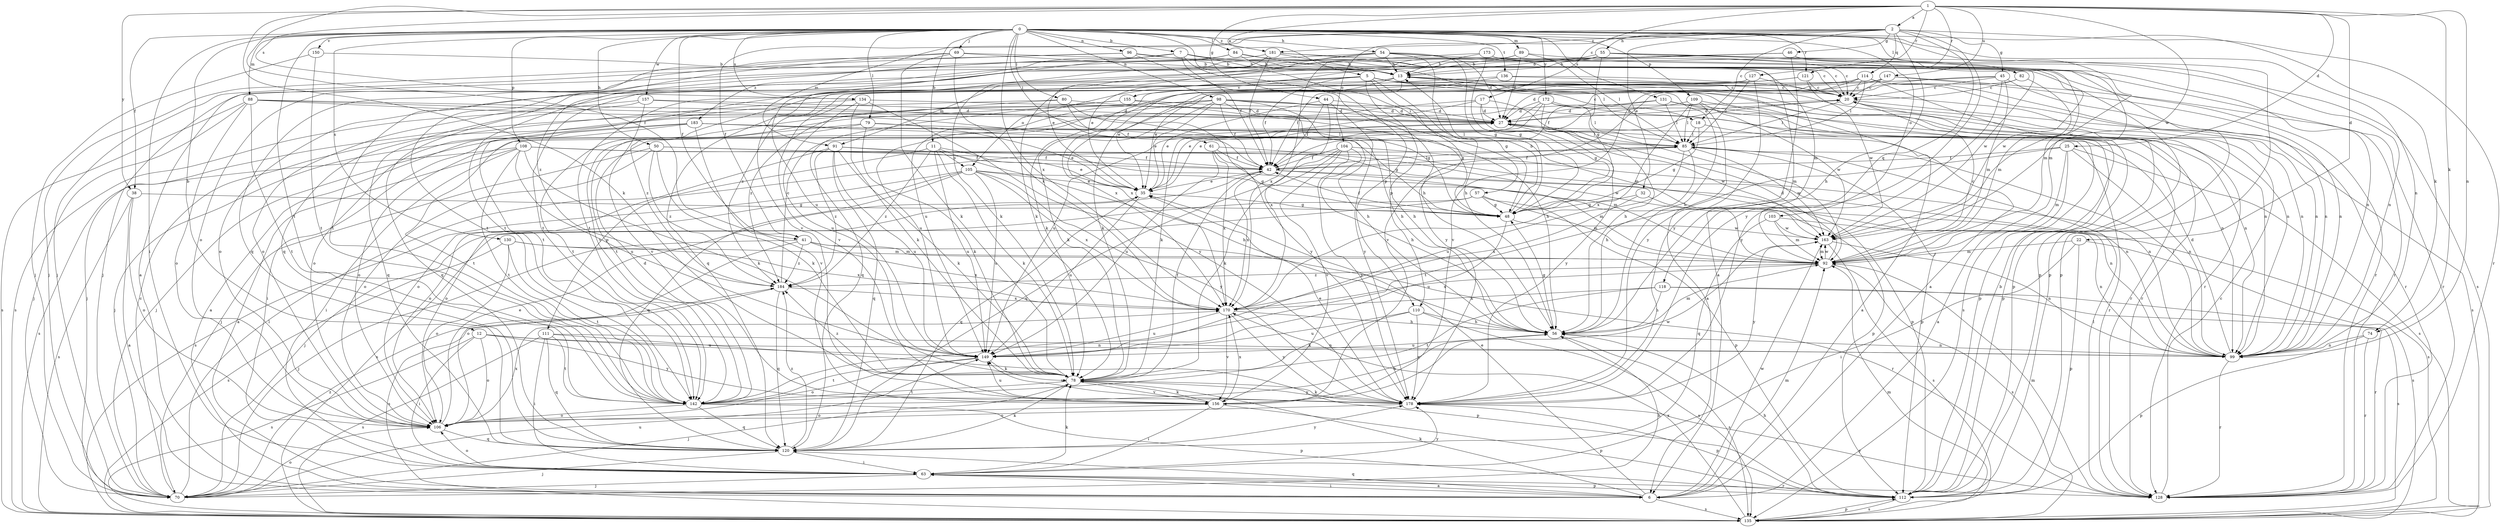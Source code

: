 strict digraph  {
0;
1;
2;
5;
6;
7;
11;
12;
13;
17;
18;
20;
22;
25;
27;
32;
35;
38;
41;
42;
44;
45;
46;
48;
50;
54;
55;
56;
57;
61;
63;
69;
70;
74;
78;
79;
80;
82;
84;
85;
88;
89;
91;
92;
96;
98;
99;
103;
104;
105;
106;
108;
109;
110;
111;
112;
114;
118;
120;
121;
127;
128;
130;
131;
134;
135;
136;
142;
147;
149;
150;
155;
156;
157;
163;
170;
172;
173;
178;
181;
183;
184;
0 -> 7  [label=b];
0 -> 11  [label=b];
0 -> 12  [label=b];
0 -> 38  [label=f];
0 -> 41  [label=f];
0 -> 50  [label=h];
0 -> 54  [label=h];
0 -> 57  [label=i];
0 -> 61  [label=i];
0 -> 63  [label=i];
0 -> 69  [label=j];
0 -> 74  [label=k];
0 -> 79  [label=l];
0 -> 80  [label=l];
0 -> 82  [label=l];
0 -> 84  [label=l];
0 -> 88  [label=m];
0 -> 89  [label=m];
0 -> 96  [label=n];
0 -> 98  [label=n];
0 -> 99  [label=n];
0 -> 103  [label=o];
0 -> 108  [label=p];
0 -> 109  [label=p];
0 -> 121  [label=r];
0 -> 130  [label=s];
0 -> 131  [label=s];
0 -> 134  [label=s];
0 -> 136  [label=t];
0 -> 142  [label=t];
0 -> 150  [label=v];
0 -> 157  [label=w];
0 -> 163  [label=w];
0 -> 170  [label=x];
0 -> 172  [label=y];
0 -> 181  [label=z];
1 -> 2  [label=a];
1 -> 5  [label=a];
1 -> 17  [label=c];
1 -> 22  [label=d];
1 -> 25  [label=d];
1 -> 41  [label=f];
1 -> 44  [label=g];
1 -> 74  [label=k];
1 -> 78  [label=k];
1 -> 99  [label=n];
1 -> 121  [label=r];
1 -> 127  [label=r];
1 -> 134  [label=s];
1 -> 147  [label=u];
1 -> 163  [label=w];
1 -> 38  [label=y];
2 -> 18  [label=c];
2 -> 32  [label=e];
2 -> 41  [label=f];
2 -> 45  [label=g];
2 -> 46  [label=g];
2 -> 55  [label=h];
2 -> 56  [label=h];
2 -> 91  [label=m];
2 -> 104  [label=o];
2 -> 114  [label=q];
2 -> 118  [label=q];
2 -> 128  [label=r];
2 -> 178  [label=y];
2 -> 181  [label=z];
5 -> 6  [label=a];
5 -> 18  [label=c];
5 -> 42  [label=f];
5 -> 48  [label=g];
5 -> 56  [label=h];
5 -> 91  [label=m];
5 -> 99  [label=n];
5 -> 105  [label=o];
5 -> 110  [label=p];
5 -> 155  [label=v];
5 -> 178  [label=y];
6 -> 35  [label=e];
6 -> 63  [label=i];
6 -> 78  [label=k];
6 -> 92  [label=m];
6 -> 120  [label=q];
6 -> 135  [label=s];
6 -> 163  [label=w];
7 -> 13  [label=b];
7 -> 20  [label=c];
7 -> 42  [label=f];
7 -> 110  [label=p];
7 -> 128  [label=r];
7 -> 149  [label=u];
7 -> 183  [label=z];
7 -> 184  [label=z];
11 -> 35  [label=e];
11 -> 56  [label=h];
11 -> 78  [label=k];
11 -> 105  [label=o];
11 -> 111  [label=p];
11 -> 149  [label=u];
11 -> 184  [label=z];
12 -> 63  [label=i];
12 -> 99  [label=n];
12 -> 106  [label=o];
12 -> 135  [label=s];
12 -> 149  [label=u];
12 -> 178  [label=y];
13 -> 20  [label=c];
13 -> 42  [label=f];
13 -> 78  [label=k];
13 -> 99  [label=n];
13 -> 106  [label=o];
13 -> 128  [label=r];
13 -> 142  [label=t];
17 -> 27  [label=d];
17 -> 48  [label=g];
17 -> 78  [label=k];
17 -> 92  [label=m];
17 -> 142  [label=t];
18 -> 6  [label=a];
18 -> 48  [label=g];
18 -> 85  [label=l];
20 -> 27  [label=d];
20 -> 85  [label=l];
20 -> 128  [label=r];
20 -> 135  [label=s];
22 -> 63  [label=i];
22 -> 92  [label=m];
22 -> 112  [label=p];
22 -> 135  [label=s];
25 -> 6  [label=a];
25 -> 42  [label=f];
25 -> 92  [label=m];
25 -> 99  [label=n];
25 -> 135  [label=s];
25 -> 142  [label=t];
27 -> 85  [label=l];
27 -> 106  [label=o];
27 -> 163  [label=w];
27 -> 178  [label=y];
32 -> 48  [label=g];
32 -> 135  [label=s];
32 -> 170  [label=x];
35 -> 48  [label=g];
35 -> 120  [label=q];
35 -> 149  [label=u];
38 -> 6  [label=a];
38 -> 48  [label=g];
38 -> 106  [label=o];
38 -> 135  [label=s];
41 -> 70  [label=j];
41 -> 92  [label=m];
41 -> 106  [label=o];
41 -> 128  [label=r];
41 -> 170  [label=x];
41 -> 184  [label=z];
42 -> 35  [label=e];
42 -> 85  [label=l];
42 -> 92  [label=m];
42 -> 99  [label=n];
42 -> 106  [label=o];
42 -> 170  [label=x];
44 -> 27  [label=d];
44 -> 35  [label=e];
44 -> 42  [label=f];
44 -> 170  [label=x];
44 -> 178  [label=y];
45 -> 20  [label=c];
45 -> 42  [label=f];
45 -> 78  [label=k];
45 -> 92  [label=m];
45 -> 99  [label=n];
45 -> 178  [label=y];
46 -> 13  [label=b];
46 -> 70  [label=j];
46 -> 92  [label=m];
46 -> 112  [label=p];
46 -> 142  [label=t];
46 -> 178  [label=y];
48 -> 13  [label=b];
48 -> 42  [label=f];
48 -> 149  [label=u];
48 -> 163  [label=w];
50 -> 42  [label=f];
50 -> 70  [label=j];
50 -> 78  [label=k];
50 -> 92  [label=m];
50 -> 106  [label=o];
50 -> 184  [label=z];
54 -> 13  [label=b];
54 -> 27  [label=d];
54 -> 35  [label=e];
54 -> 48  [label=g];
54 -> 56  [label=h];
54 -> 120  [label=q];
54 -> 128  [label=r];
54 -> 156  [label=v];
55 -> 13  [label=b];
55 -> 35  [label=e];
55 -> 48  [label=g];
55 -> 78  [label=k];
55 -> 92  [label=m];
55 -> 99  [label=n];
55 -> 135  [label=s];
55 -> 142  [label=t];
55 -> 163  [label=w];
56 -> 48  [label=g];
56 -> 92  [label=m];
56 -> 99  [label=n];
56 -> 135  [label=s];
56 -> 149  [label=u];
57 -> 48  [label=g];
57 -> 70  [label=j];
57 -> 92  [label=m];
57 -> 112  [label=p];
57 -> 135  [label=s];
61 -> 42  [label=f];
61 -> 48  [label=g];
61 -> 149  [label=u];
61 -> 163  [label=w];
61 -> 170  [label=x];
63 -> 6  [label=a];
63 -> 70  [label=j];
63 -> 78  [label=k];
63 -> 106  [label=o];
63 -> 112  [label=p];
63 -> 128  [label=r];
63 -> 178  [label=y];
69 -> 13  [label=b];
69 -> 20  [label=c];
69 -> 78  [label=k];
69 -> 106  [label=o];
69 -> 142  [label=t];
69 -> 170  [label=x];
70 -> 20  [label=c];
70 -> 56  [label=h];
70 -> 85  [label=l];
70 -> 106  [label=o];
70 -> 149  [label=u];
70 -> 184  [label=z];
74 -> 99  [label=n];
74 -> 112  [label=p];
74 -> 128  [label=r];
78 -> 42  [label=f];
78 -> 70  [label=j];
78 -> 142  [label=t];
78 -> 156  [label=v];
78 -> 178  [label=y];
78 -> 184  [label=z];
79 -> 35  [label=e];
79 -> 70  [label=j];
79 -> 78  [label=k];
79 -> 85  [label=l];
79 -> 142  [label=t];
80 -> 27  [label=d];
80 -> 42  [label=f];
80 -> 106  [label=o];
80 -> 178  [label=y];
80 -> 184  [label=z];
82 -> 20  [label=c];
82 -> 92  [label=m];
82 -> 156  [label=v];
84 -> 13  [label=b];
84 -> 85  [label=l];
84 -> 92  [label=m];
84 -> 120  [label=q];
84 -> 142  [label=t];
85 -> 42  [label=f];
85 -> 56  [label=h];
85 -> 112  [label=p];
85 -> 149  [label=u];
85 -> 163  [label=w];
88 -> 27  [label=d];
88 -> 48  [label=g];
88 -> 56  [label=h];
88 -> 70  [label=j];
88 -> 106  [label=o];
88 -> 135  [label=s];
88 -> 142  [label=t];
89 -> 13  [label=b];
89 -> 20  [label=c];
89 -> 27  [label=d];
89 -> 85  [label=l];
89 -> 170  [label=x];
91 -> 42  [label=f];
91 -> 78  [label=k];
91 -> 106  [label=o];
91 -> 112  [label=p];
91 -> 120  [label=q];
91 -> 149  [label=u];
91 -> 184  [label=z];
92 -> 20  [label=c];
92 -> 27  [label=d];
92 -> 135  [label=s];
92 -> 163  [label=w];
92 -> 170  [label=x];
92 -> 184  [label=z];
96 -> 6  [label=a];
96 -> 13  [label=b];
96 -> 56  [label=h];
96 -> 70  [label=j];
96 -> 112  [label=p];
98 -> 27  [label=d];
98 -> 35  [label=e];
98 -> 42  [label=f];
98 -> 48  [label=g];
98 -> 56  [label=h];
98 -> 70  [label=j];
98 -> 78  [label=k];
98 -> 92  [label=m];
98 -> 128  [label=r];
98 -> 142  [label=t];
98 -> 149  [label=u];
99 -> 27  [label=d];
99 -> 85  [label=l];
99 -> 128  [label=r];
103 -> 92  [label=m];
103 -> 99  [label=n];
103 -> 120  [label=q];
103 -> 163  [label=w];
104 -> 42  [label=f];
104 -> 56  [label=h];
104 -> 78  [label=k];
104 -> 99  [label=n];
104 -> 120  [label=q];
104 -> 156  [label=v];
104 -> 178  [label=y];
105 -> 35  [label=e];
105 -> 106  [label=o];
105 -> 112  [label=p];
105 -> 120  [label=q];
105 -> 135  [label=s];
105 -> 149  [label=u];
105 -> 170  [label=x];
105 -> 178  [label=y];
106 -> 35  [label=e];
106 -> 120  [label=q];
106 -> 170  [label=x];
108 -> 6  [label=a];
108 -> 42  [label=f];
108 -> 63  [label=i];
108 -> 78  [label=k];
108 -> 99  [label=n];
108 -> 135  [label=s];
108 -> 142  [label=t];
108 -> 149  [label=u];
109 -> 6  [label=a];
109 -> 27  [label=d];
109 -> 85  [label=l];
109 -> 112  [label=p];
109 -> 163  [label=w];
109 -> 170  [label=x];
110 -> 56  [label=h];
110 -> 78  [label=k];
110 -> 135  [label=s];
110 -> 149  [label=u];
110 -> 178  [label=y];
111 -> 63  [label=i];
111 -> 99  [label=n];
111 -> 112  [label=p];
111 -> 120  [label=q];
111 -> 135  [label=s];
111 -> 142  [label=t];
112 -> 13  [label=b];
112 -> 56  [label=h];
112 -> 135  [label=s];
114 -> 20  [label=c];
114 -> 35  [label=e];
114 -> 85  [label=l];
114 -> 99  [label=n];
114 -> 112  [label=p];
114 -> 128  [label=r];
114 -> 149  [label=u];
114 -> 156  [label=v];
118 -> 56  [label=h];
118 -> 128  [label=r];
118 -> 135  [label=s];
118 -> 142  [label=t];
118 -> 170  [label=x];
120 -> 63  [label=i];
120 -> 70  [label=j];
120 -> 78  [label=k];
120 -> 178  [label=y];
120 -> 184  [label=z];
121 -> 20  [label=c];
121 -> 156  [label=v];
121 -> 163  [label=w];
121 -> 170  [label=x];
127 -> 20  [label=c];
127 -> 85  [label=l];
127 -> 142  [label=t];
127 -> 178  [label=y];
127 -> 184  [label=z];
128 -> 20  [label=c];
128 -> 85  [label=l];
128 -> 92  [label=m];
128 -> 178  [label=y];
130 -> 92  [label=m];
130 -> 106  [label=o];
130 -> 135  [label=s];
130 -> 142  [label=t];
130 -> 170  [label=x];
131 -> 27  [label=d];
131 -> 35  [label=e];
131 -> 85  [label=l];
131 -> 99  [label=n];
131 -> 112  [label=p];
134 -> 27  [label=d];
134 -> 78  [label=k];
134 -> 120  [label=q];
134 -> 149  [label=u];
134 -> 178  [label=y];
135 -> 92  [label=m];
135 -> 112  [label=p];
135 -> 170  [label=x];
136 -> 20  [label=c];
136 -> 99  [label=n];
136 -> 120  [label=q];
136 -> 170  [label=x];
142 -> 27  [label=d];
142 -> 56  [label=h];
142 -> 106  [label=o];
142 -> 112  [label=p];
142 -> 120  [label=q];
147 -> 20  [label=c];
147 -> 27  [label=d];
147 -> 35  [label=e];
147 -> 99  [label=n];
147 -> 106  [label=o];
147 -> 128  [label=r];
149 -> 78  [label=k];
149 -> 106  [label=o];
149 -> 142  [label=t];
150 -> 13  [label=b];
150 -> 70  [label=j];
150 -> 142  [label=t];
155 -> 27  [label=d];
155 -> 56  [label=h];
155 -> 120  [label=q];
155 -> 184  [label=z];
156 -> 63  [label=i];
156 -> 78  [label=k];
156 -> 106  [label=o];
156 -> 112  [label=p];
156 -> 149  [label=u];
156 -> 163  [label=w];
156 -> 170  [label=x];
157 -> 27  [label=d];
157 -> 56  [label=h];
157 -> 120  [label=q];
157 -> 135  [label=s];
157 -> 156  [label=v];
163 -> 92  [label=m];
163 -> 99  [label=n];
163 -> 135  [label=s];
163 -> 178  [label=y];
170 -> 56  [label=h];
170 -> 149  [label=u];
170 -> 156  [label=v];
170 -> 178  [label=y];
172 -> 27  [label=d];
172 -> 35  [label=e];
172 -> 56  [label=h];
172 -> 85  [label=l];
172 -> 99  [label=n];
172 -> 135  [label=s];
172 -> 149  [label=u];
173 -> 13  [label=b];
173 -> 48  [label=g];
173 -> 78  [label=k];
173 -> 99  [label=n];
173 -> 112  [label=p];
178 -> 35  [label=e];
178 -> 78  [label=k];
178 -> 106  [label=o];
178 -> 112  [label=p];
178 -> 149  [label=u];
181 -> 6  [label=a];
181 -> 13  [label=b];
181 -> 42  [label=f];
181 -> 70  [label=j];
181 -> 142  [label=t];
181 -> 163  [label=w];
183 -> 6  [label=a];
183 -> 48  [label=g];
183 -> 63  [label=i];
183 -> 70  [label=j];
183 -> 85  [label=l];
183 -> 128  [label=r];
183 -> 156  [label=v];
184 -> 20  [label=c];
184 -> 120  [label=q];
184 -> 135  [label=s];
184 -> 170  [label=x];
}
